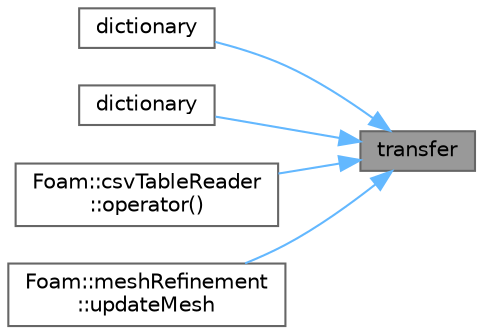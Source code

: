 digraph "transfer"
{
 // LATEX_PDF_SIZE
  bgcolor="transparent";
  edge [fontname=Helvetica,fontsize=10,labelfontname=Helvetica,labelfontsize=10];
  node [fontname=Helvetica,fontsize=10,shape=box,height=0.2,width=0.4];
  rankdir="RL";
  Node1 [id="Node000001",label="transfer",height=0.2,width=0.4,color="gray40", fillcolor="grey60", style="filled", fontcolor="black",tooltip=" "];
  Node1 -> Node2 [id="edge1_Node000001_Node000002",dir="back",color="steelblue1",style="solid",tooltip=" "];
  Node2 [id="Node000002",label="dictionary",height=0.2,width=0.4,color="grey40", fillcolor="white", style="filled",URL="$classFoam_1_1dictionary.html#aad2432325f370c87fbdfc19b3546f729",tooltip=" "];
  Node1 -> Node3 [id="edge2_Node000001_Node000003",dir="back",color="steelblue1",style="solid",tooltip=" "];
  Node3 [id="Node000003",label="dictionary",height=0.2,width=0.4,color="grey40", fillcolor="white", style="filled",URL="$classFoam_1_1dictionary.html#ac95efaf0402e316687975b246ac6670e",tooltip=" "];
  Node1 -> Node4 [id="edge3_Node000001_Node000004",dir="back",color="steelblue1",style="solid",tooltip=" "];
  Node4 [id="Node000004",label="Foam::csvTableReader\l::operator()",height=0.2,width=0.4,color="grey40", fillcolor="white", style="filled",URL="$classFoam_1_1csvTableReader.html#a5b2ee2800624fce9751bf4d27a85b3e3",tooltip=" "];
  Node1 -> Node5 [id="edge4_Node000001_Node000005",dir="back",color="steelblue1",style="solid",tooltip=" "];
  Node5 [id="Node000005",label="Foam::meshRefinement\l::updateMesh",height=0.2,width=0.4,color="grey40", fillcolor="white", style="filled",URL="$classFoam_1_1meshRefinement.html#a278fc667e417bcd69c37026a27f8aa5d",tooltip=" "];
}
